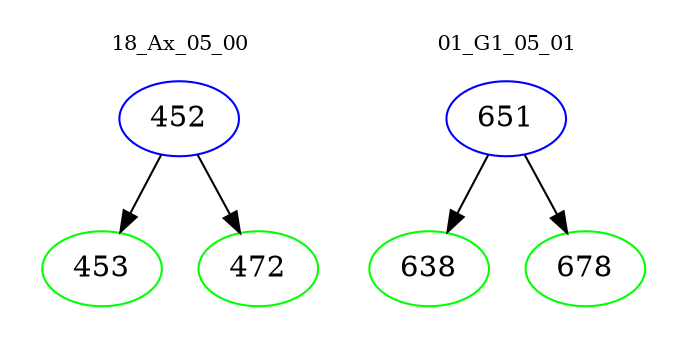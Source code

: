 digraph{
subgraph cluster_0 {
color = white
label = "18_Ax_05_00";
fontsize=10;
T0_452 [label="452", color="blue"]
T0_452 -> T0_453 [color="black"]
T0_453 [label="453", color="green"]
T0_452 -> T0_472 [color="black"]
T0_472 [label="472", color="green"]
}
subgraph cluster_1 {
color = white
label = "01_G1_05_01";
fontsize=10;
T1_651 [label="651", color="blue"]
T1_651 -> T1_638 [color="black"]
T1_638 [label="638", color="green"]
T1_651 -> T1_678 [color="black"]
T1_678 [label="678", color="green"]
}
}
